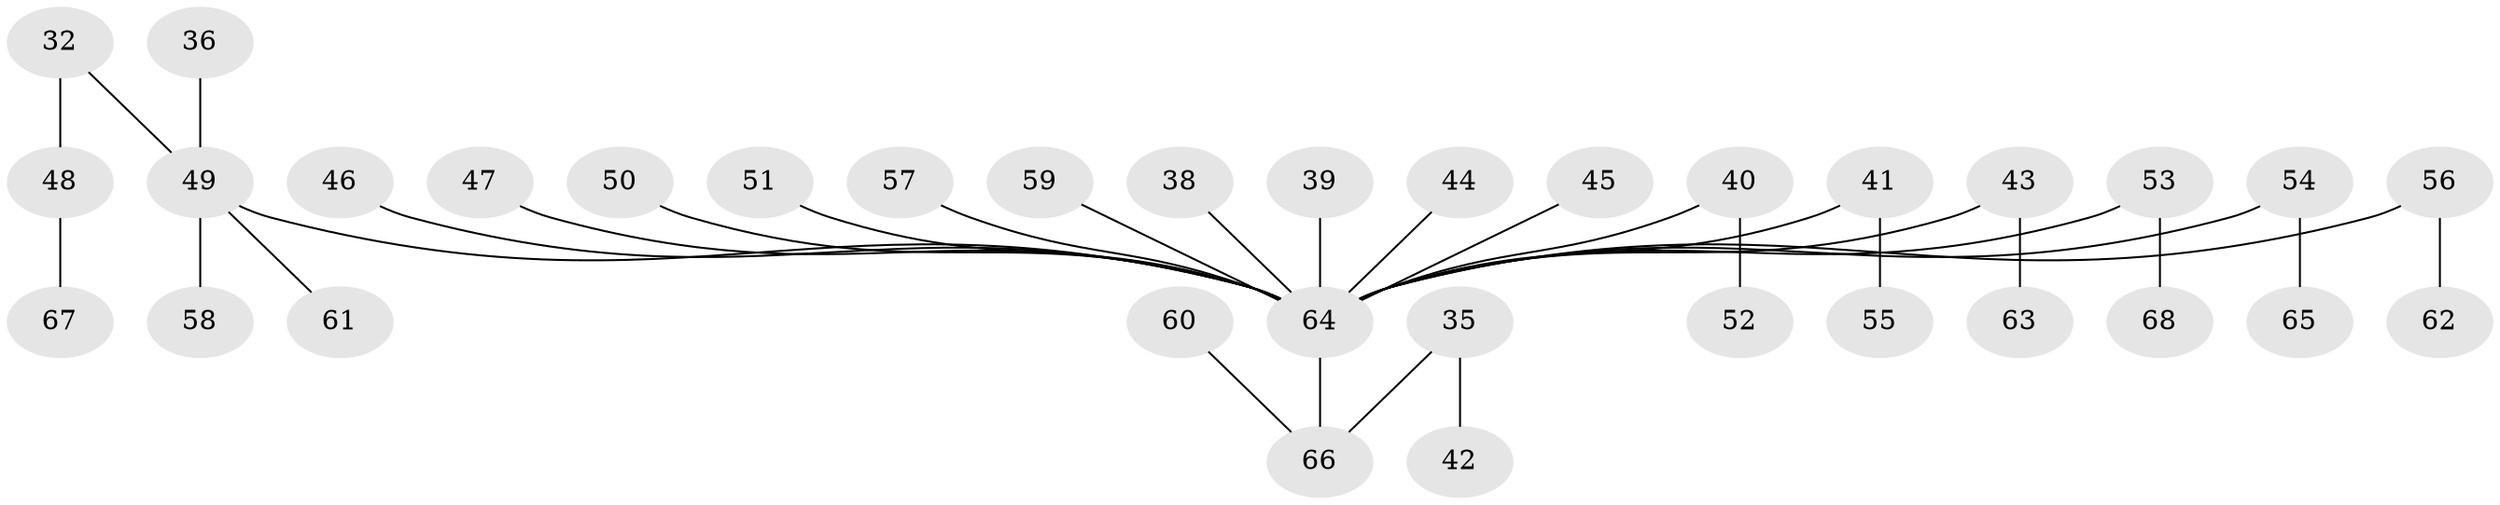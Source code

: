 // original degree distribution, {6: 0.014705882352941176, 1: 0.5, 5: 0.014705882352941176, 11: 0.014705882352941176, 3: 0.17647058823529413, 2: 0.25, 4: 0.029411764705882353}
// Generated by graph-tools (version 1.1) at 2025/53/03/09/25 04:53:17]
// undirected, 34 vertices, 33 edges
graph export_dot {
graph [start="1"]
  node [color=gray90,style=filled];
  32;
  35;
  36;
  38;
  39;
  40 [super="+9+11"];
  41;
  42;
  43 [super="+6"];
  44;
  45;
  46;
  47;
  48;
  49 [super="+13"];
  50;
  51;
  52;
  53 [super="+27"];
  54;
  55;
  56 [super="+33"];
  57;
  58;
  59 [super="+21"];
  60;
  61;
  62;
  63;
  64 [super="+37"];
  65;
  66 [super="+28+29"];
  67;
  68;
  32 -- 48;
  32 -- 49;
  35 -- 42;
  35 -- 66;
  36 -- 49;
  38 -- 64;
  39 -- 64;
  40 -- 52;
  40 -- 64;
  41 -- 55;
  41 -- 64;
  43 -- 63;
  43 -- 64;
  44 -- 64;
  45 -- 64;
  46 -- 64;
  47 -- 64;
  48 -- 67;
  49 -- 58;
  49 -- 61;
  49 -- 64;
  50 -- 64;
  51 -- 64;
  53 -- 68;
  53 -- 64;
  54 -- 65;
  54 -- 64;
  56 -- 62;
  56 -- 64;
  57 -- 64;
  59 -- 64;
  60 -- 66;
  64 -- 66;
}
